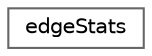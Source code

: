 digraph "Graphical Class Hierarchy"
{
 // LATEX_PDF_SIZE
  bgcolor="transparent";
  edge [fontname=Helvetica,fontsize=10,labelfontname=Helvetica,labelfontsize=10];
  node [fontname=Helvetica,fontsize=10,shape=box,height=0.2,width=0.4];
  rankdir="LR";
  Node0 [id="Node000000",label="edgeStats",height=0.2,width=0.4,color="grey40", fillcolor="white", style="filled",URL="$classFoam_1_1edgeStats.html",tooltip="Helper class to calculate minimum edge length on mesh."];
}
